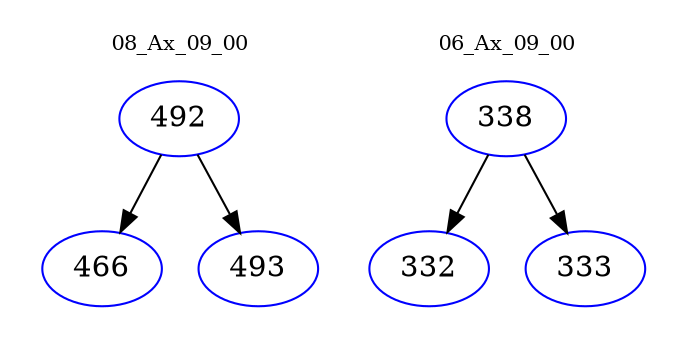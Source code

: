digraph{
subgraph cluster_0 {
color = white
label = "08_Ax_09_00";
fontsize=10;
T0_492 [label="492", color="blue"]
T0_492 -> T0_466 [color="black"]
T0_466 [label="466", color="blue"]
T0_492 -> T0_493 [color="black"]
T0_493 [label="493", color="blue"]
}
subgraph cluster_1 {
color = white
label = "06_Ax_09_00";
fontsize=10;
T1_338 [label="338", color="blue"]
T1_338 -> T1_332 [color="black"]
T1_332 [label="332", color="blue"]
T1_338 -> T1_333 [color="black"]
T1_333 [label="333", color="blue"]
}
}
